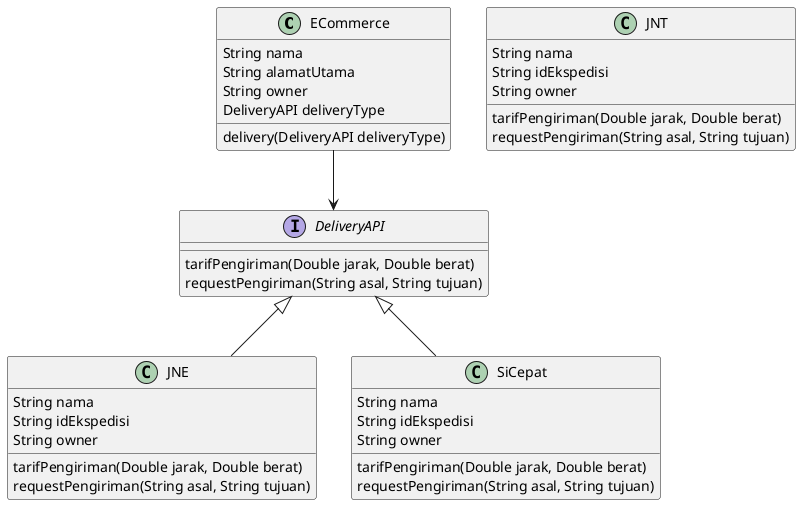 @startuml
class ECommerce {
    String nama
    String alamatUtama
    String owner
    DeliveryAPI deliveryType
    delivery(DeliveryAPI deliveryType)
}

interface DeliveryAPI {
    tarifPengiriman(Double jarak, Double berat)
    requestPengiriman(String asal, String tujuan)
}

class JNE {
    String nama
    String idEkspedisi
    String owner
    tarifPengiriman(Double jarak, Double berat)
    requestPengiriman(String asal, String tujuan)
}

class SiCepat {
    String nama
    String idEkspedisi
    String owner
    tarifPengiriman(Double jarak, Double berat)
    requestPengiriman(String asal, String tujuan)
}

class JNT {
    String nama
    String idEkspedisi
    String owner
    tarifPengiriman(Double jarak, Double berat)
    requestPengiriman(String asal, String tujuan)
}

ECommerce --> DeliveryAPI
DeliveryAPI <|-- JNE
DeliveryAPI <|-- SiCepat
@enduml

